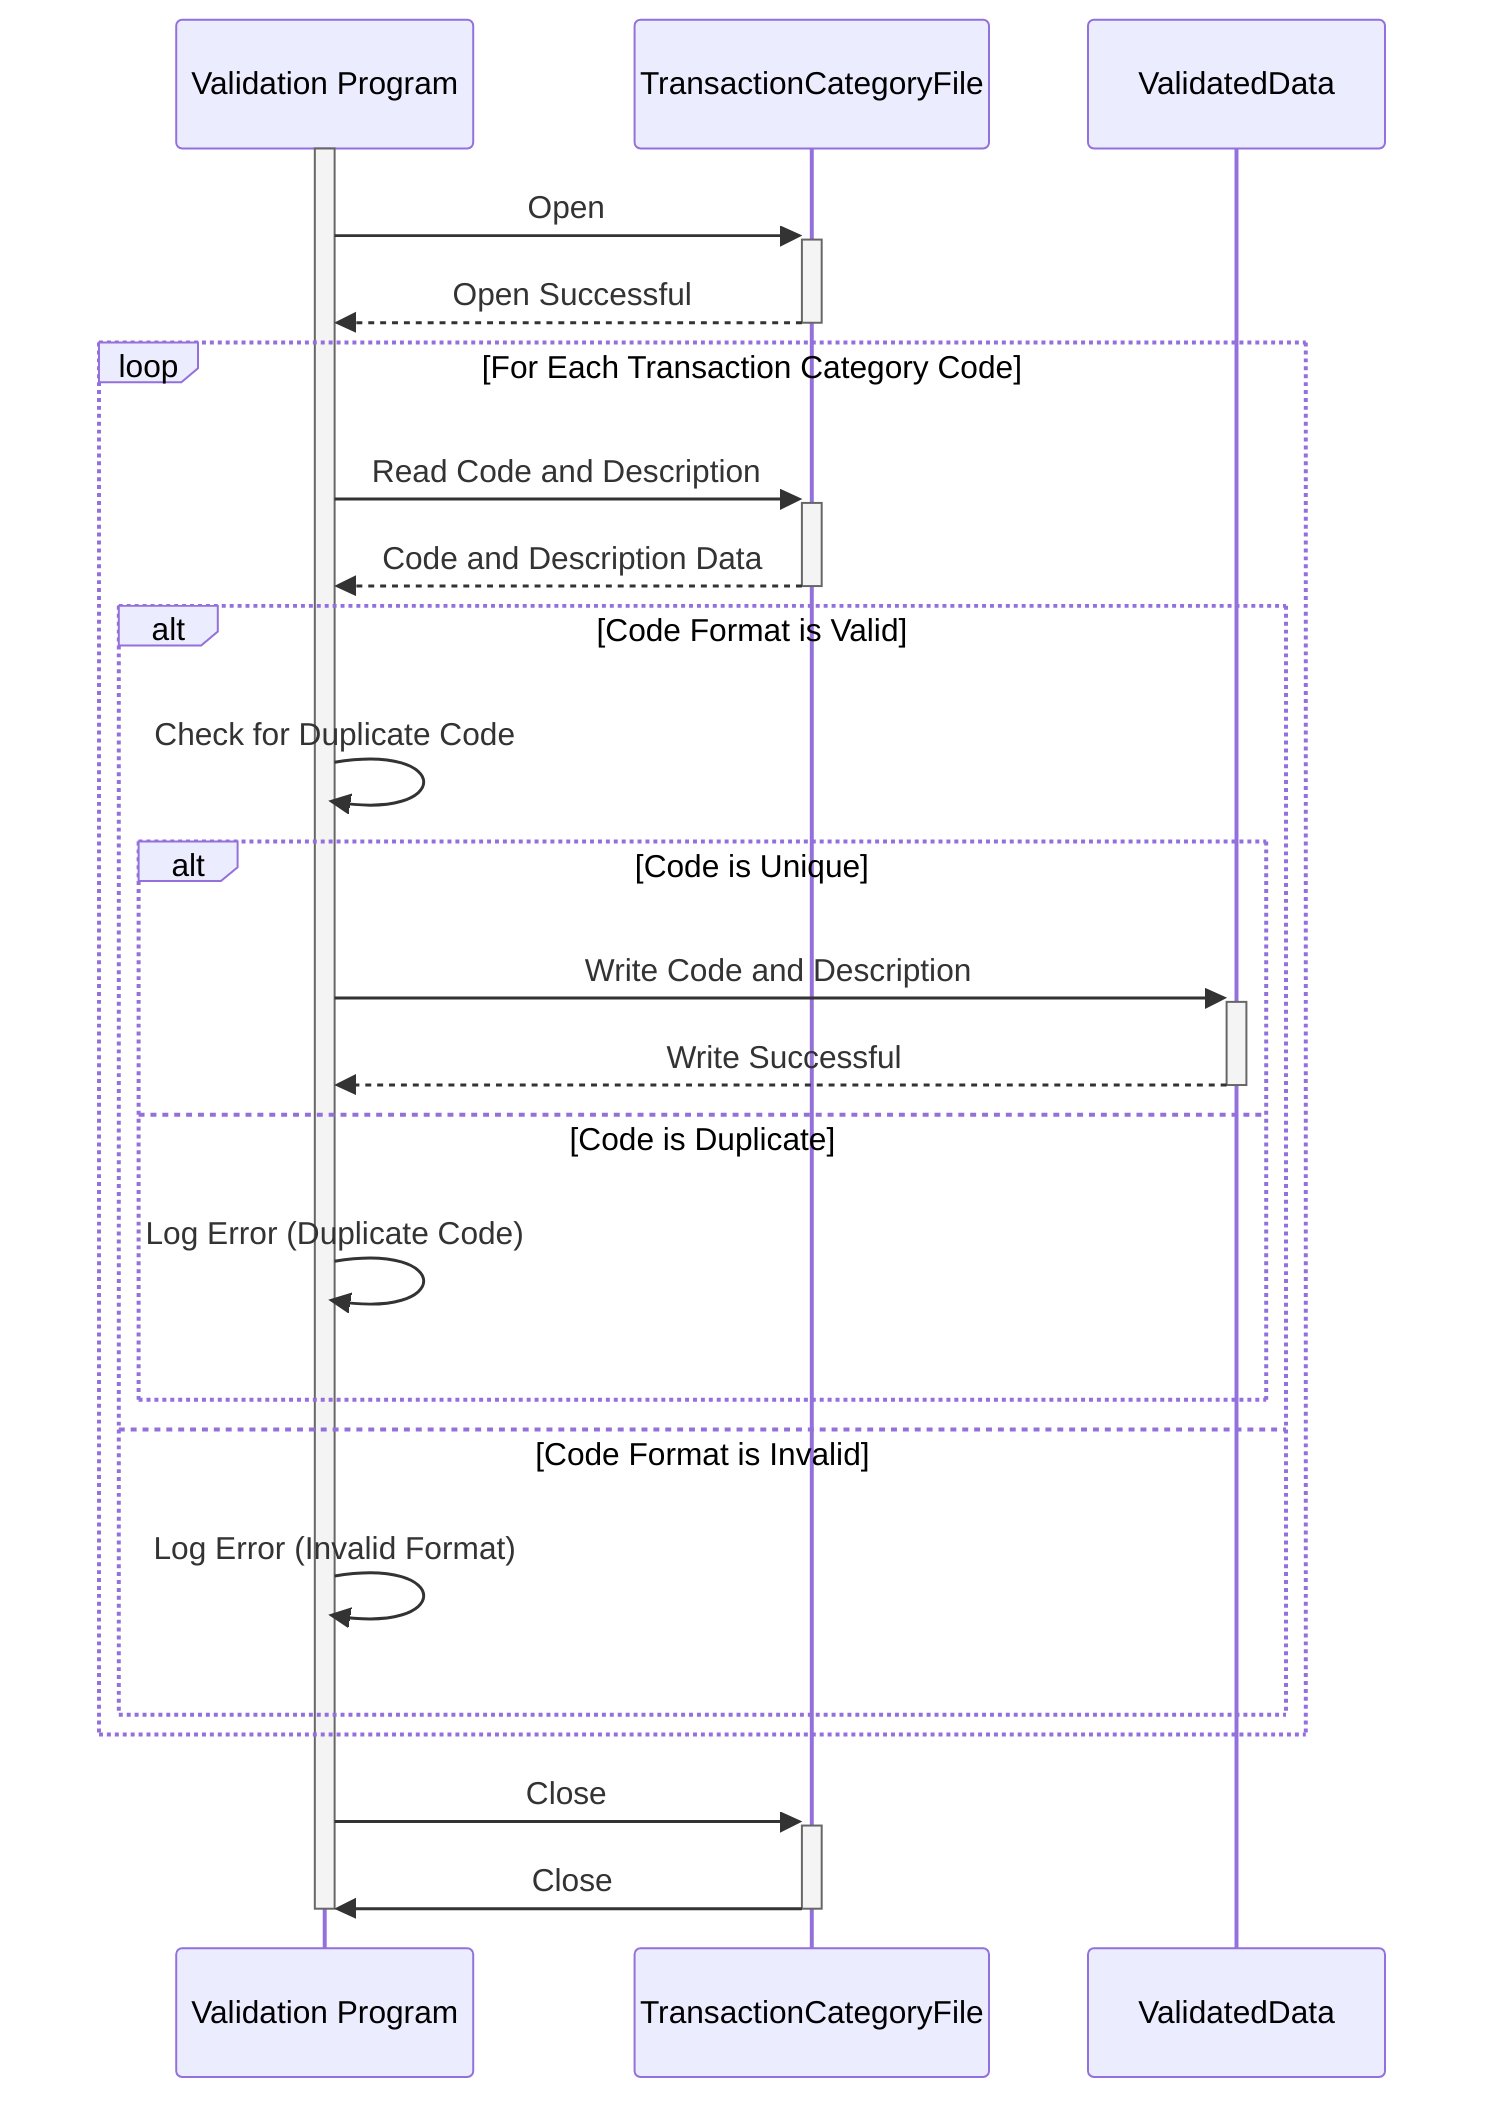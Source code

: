 sequenceDiagram
    %%Indicates the Participants involved in the process
    participant Validation Program
    participant TransactionCategoryFile
    participant ValidatedData

    activate Validation Program
    Validation Program->>+TransactionCategoryFile: Open
    TransactionCategoryFile-->>-Validation Program: Open Successful

    loop For Each Transaction Category Code
        Validation Program->>+TransactionCategoryFile: Read Code and Description
        TransactionCategoryFile-->>-Validation Program: Code and Description Data        
        alt Code Format is Valid            
            Validation Program->>Validation Program: Check for Duplicate Code
            alt Code is Unique
                Validation Program->>+ValidatedData: Write Code and Description
                ValidatedData-->>-Validation Program: Write Successful
            else Code is Duplicate
                Validation Program->>Validation Program: Log Error (Duplicate Code)
            end
        else Code Format is Invalid
            Validation Program->>Validation Program: Log Error (Invalid Format)
        end
    end
    
    Validation Program->>+TransactionCategoryFile: Close
    TransactionCategoryFile->>-Validation Program: Close  
    deactivate Validation Program
